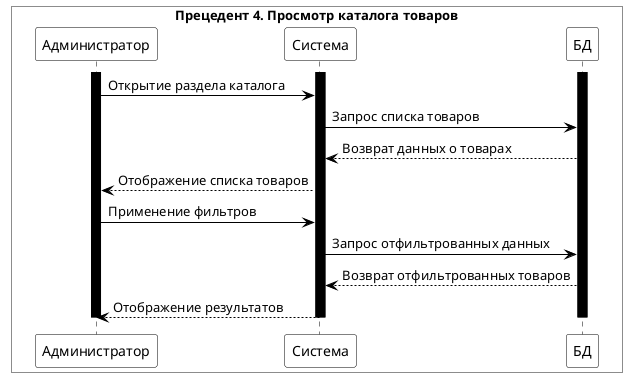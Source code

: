 @startuml
skinparam sequence {
    ArrowColor Black
    ActorBorderColor Black
    LifeLineBorderColor Black
    LifeLineBackgroundColor Black
    ParticipantBorderColor Black
    ParticipantBackgroundColor White
    ParticipantFontColor Black
}

skinparam ParticipantPadding 20
skinparam BoxPadding 10

box "Прецедент 4. Просмотр каталога товаров" #White
participant "Администратор" as Admin #White
participant "Система" as System #White
participant "БД" as DB #White
end box

activate Admin #Black
activate System #Black
activate DB #Black

Admin -> System: Открытие раздела каталога
System -> DB: Запрос списка товаров
DB --> System: Возврат данных о товарах
System --> Admin: Отображение списка товаров
Admin -> System: Применение фильтров
System -> DB: Запрос отфильтрованных данных
DB --> System: Возврат отфильтрованных товаров
System --> Admin: Отображение результатов

deactivate DB
deactivate System
deactivate Admin

@enduml
